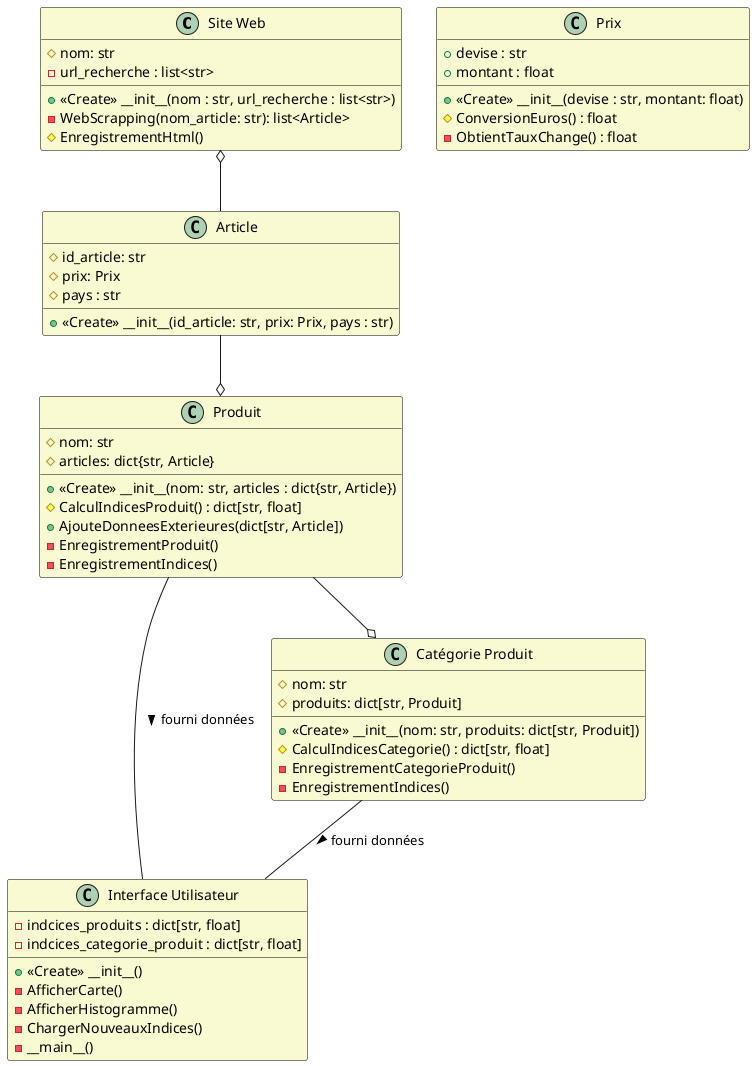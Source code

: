 @startuml
skinparam class {
    BackgroundColor LightGoldenRodYellow
    BorderColor black
}

class "Site Web" {
    # nom: str
    - url_recherche : list<str>
    + <<Create>> __init__(nom : str, url_recherche : list<str>)
    - WebScrapping(nom_article: str): list<Article>
    # EnregistrementHtml()
    
    
}

class "Interface Utilisateur" {
    - indcices_produits : dict[str, float]
    - indcices_categorie_produit : dict[str, float]
    + <<Create>> __init__()
    - AfficherCarte()
    - AfficherHistogramme()
    - ChargerNouveauxIndices()
    - __main__()
}

class Article {
    # id_article: str
    # prix: Prix
    # pays : str
    + <<Create>> __init__(id_article: str, prix: Prix, pays : str)
}

class Produit {
    # nom: str
    # articles: dict{str, Article}
    + <<Create>> __init__(nom: str, articles : dict{str, Article})
    # CalculIndicesProduit() : dict[str, float]
    + AjouteDonneesExterieures(dict[str, Article]) 
    - EnregistrementProduit()
    - EnregistrementIndices()
}

class "Catégorie Produit" {
    # nom: str
    # produits: dict[str, Produit]
    + <<Create>> __init__(nom: str, produits: dict[str, Produit])
    # CalculIndicesCategorie() : dict[str, float]
    - EnregistrementCategorieProduit()
    - EnregistrementIndices()
}

class Prix {
    + devise : str
    + montant : float
    + <<Create>> __init__(devise : str, montant: float)
    # ConversionEuros() : float
    - ObtientTauxChange() : float

}


"Site Web" o-- Article
Article --o Produit
Produit --o "Catégorie Produit"

"Catégorie Produit" -- "Interface Utilisateur" : fourni données >
Produit -- "Interface Utilisateur" : fourni données >
@enduml